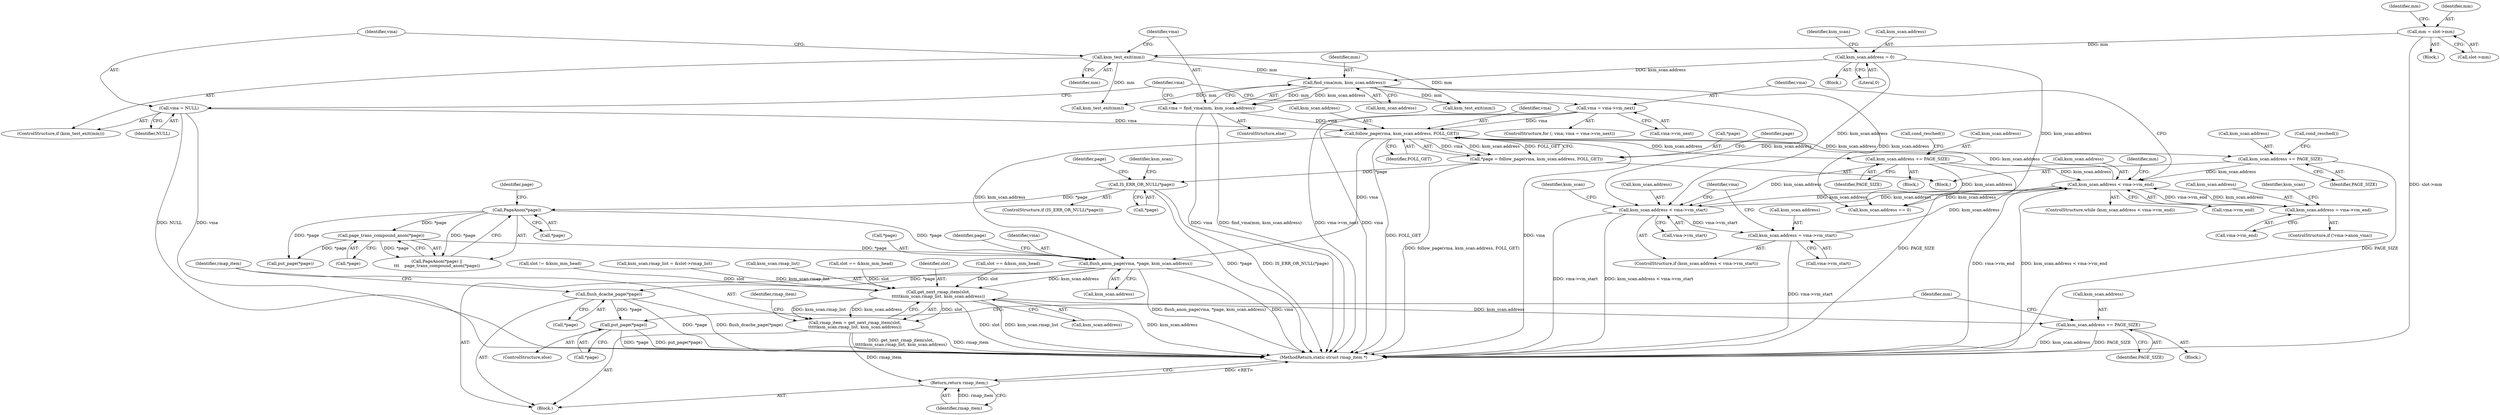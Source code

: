 digraph "0_linux_2b472611a32a72f4a118c069c2d62a1a3f087afd@pointer" {
"1000277" [label="(Call,flush_anon_page(vma, *page, ksm_scan.address))"];
"1000250" [label="(Call,follow_page(vma, ksm_scan.address, FOLL_GET))"];
"1000184" [label="(Call,vma = find_vma(mm, ksm_scan.address))"];
"1000186" [label="(Call,find_vma(mm, ksm_scan.address))"];
"1000178" [label="(Call,ksm_test_exit(mm))"];
"1000167" [label="(Call,mm = slot->mm)"];
"1000154" [label="(Call,ksm_scan.address = 0)"];
"1000180" [label="(Call,vma = NULL)"];
"1000193" [label="(Call,vma = vma->vm_next)"];
"1000235" [label="(Call,ksm_scan.address < vma->vm_end)"];
"1000208" [label="(Call,ksm_scan.address < vma->vm_start)"];
"1000261" [label="(Call,ksm_scan.address += PAGE_SIZE)"];
"1000215" [label="(Call,ksm_scan.address = vma->vm_start)"];
"1000227" [label="(Call,ksm_scan.address = vma->vm_end)"];
"1000327" [label="(Call,ksm_scan.address += PAGE_SIZE)"];
"1000273" [label="(Call,page_trans_compound_anon(*page))"];
"1000270" [label="(Call,PageAnon(*page))"];
"1000257" [label="(Call,IS_ERR_OR_NULL(*page))"];
"1000247" [label="(Call,*page = follow_page(vma, ksm_scan.address, FOLL_GET))"];
"1000284" [label="(Call,flush_dcache_page(*page))"];
"1000314" [label="(Call,put_page(*page))"];
"1000289" [label="(Call,get_next_rmap_item(slot,\n\t\t\t\t\tksm_scan.rmap_list, ksm_scan.address))"];
"1000287" [label="(Call,rmap_item = get_next_rmap_item(slot,\n\t\t\t\t\tksm_scan.rmap_list, ksm_scan.address))"];
"1000322" [label="(Return,return rmap_item;)"];
"1000308" [label="(Call,ksm_scan.address += PAGE_SIZE)"];
"1000227" [label="(Call,ksm_scan.address = vma->vm_end)"];
"1000177" [label="(ControlStructure,if (ksm_test_exit(mm)))"];
"1000359" [label="(Call,ksm_scan.address == 0)"];
"1000275" [label="(Identifier,page)"];
"1000279" [label="(Call,*page)"];
"1000277" [label="(Call,flush_anon_page(vma, *page, ksm_scan.address))"];
"1000420" [label="(MethodReturn,static struct rmap_item *)"];
"1000252" [label="(Call,ksm_scan.address)"];
"1000257" [label="(Call,IS_ERR_OR_NULL(*page))"];
"1000187" [label="(Identifier,mm)"];
"1000250" [label="(Call,follow_page(vma, ksm_scan.address, FOLL_GET))"];
"1000272" [label="(Identifier,page)"];
"1000183" [label="(ControlStructure,else)"];
"1000332" [label="(Call,cond_resched())"];
"1000260" [label="(Block,)"];
"1000175" [label="(Identifier,mm)"];
"1000298" [label="(Identifier,rmap_item)"];
"1000180" [label="(Call,vma = NULL)"];
"1000312" [label="(Identifier,PAGE_SIZE)"];
"1000225" [label="(Identifier,vma)"];
"1000308" [label="(Call,ksm_scan.address += PAGE_SIZE)"];
"1000188" [label="(Call,ksm_scan.address)"];
"1000179" [label="(Identifier,mm)"];
"1000322" [label="(Return,return rmap_item;)"];
"1000181" [label="(Identifier,vma)"];
"1000222" [label="(ControlStructure,if (!vma->anon_vma))"];
"1000270" [label="(Call,PageAnon(*page))"];
"1000185" [label="(Identifier,vma)"];
"1000209" [label="(Call,ksm_scan.address)"];
"1000258" [label="(Call,*page)"];
"1000299" [label="(Block,)"];
"1000194" [label="(Identifier,vma)"];
"1000265" [label="(Identifier,PAGE_SIZE)"];
"1000168" [label="(Identifier,mm)"];
"1000324" [label="(Call,put_page(*page))"];
"1000286" [label="(Identifier,page)"];
"1000212" [label="(Call,vma->vm_start)"];
"1000159" [label="(Call,ksm_scan.rmap_list = &slot->rmap_list)"];
"1000191" [label="(ControlStructure,for (; vma; vma = vma->vm_next))"];
"1000261" [label="(Call,ksm_scan.address += PAGE_SIZE)"];
"1000327" [label="(Call,ksm_scan.address += PAGE_SIZE)"];
"1000217" [label="(Identifier,ksm_scan)"];
"1000259" [label="(Identifier,page)"];
"1000107" [label="(Block,)"];
"1000235" [label="(Call,ksm_scan.address < vma->vm_end)"];
"1000323" [label="(Identifier,rmap_item)"];
"1000284" [label="(Call,flush_dcache_page(*page))"];
"1000245" [label="(Identifier,mm)"];
"1000242" [label="(Block,)"];
"1000228" [label="(Call,ksm_scan.address)"];
"1000287" [label="(Call,rmap_item = get_next_rmap_item(slot,\n\t\t\t\t\tksm_scan.rmap_list, ksm_scan.address))"];
"1000154" [label="(Call,ksm_scan.address = 0)"];
"1000334" [label="(Call,ksm_test_exit(mm))"];
"1000216" [label="(Call,ksm_scan.address)"];
"1000169" [label="(Call,slot->mm)"];
"1000263" [label="(Identifier,ksm_scan)"];
"1000161" [label="(Identifier,ksm_scan)"];
"1000409" [label="(Call,slot != &ksm_mm_head)"];
"1000285" [label="(Call,*page)"];
"1000291" [label="(Call,ksm_scan.rmap_list)"];
"1000186" [label="(Call,find_vma(mm, ksm_scan.address))"];
"1000184" [label="(Call,vma = find_vma(mm, ksm_scan.address))"];
"1000309" [label="(Call,ksm_scan.address)"];
"1000195" [label="(Call,vma->vm_next)"];
"1000155" [label="(Call,ksm_scan.address)"];
"1000314" [label="(Call,put_page(*page))"];
"1000269" [label="(Call,PageAnon(*page) ||\n\t\t\t    page_trans_compound_anon(*page))"];
"1000266" [label="(Call,cond_resched())"];
"1000315" [label="(Call,*page)"];
"1000234" [label="(ControlStructure,while (ksm_scan.address < vma->vm_end))"];
"1000126" [label="(Call,slot == &ksm_mm_head)"];
"1000248" [label="(Call,*page)"];
"1000244" [label="(Call,ksm_test_exit(mm))"];
"1000290" [label="(Identifier,slot)"];
"1000158" [label="(Literal,0)"];
"1000271" [label="(Call,*page)"];
"1000147" [label="(Call,slot == &ksm_mm_head)"];
"1000193" [label="(Call,vma = vma->vm_next)"];
"1000207" [label="(ControlStructure,if (ksm_scan.address < vma->vm_start))"];
"1000276" [label="(Block,)"];
"1000262" [label="(Call,ksm_scan.address)"];
"1000320" [label="(Identifier,mm)"];
"1000255" [label="(Identifier,FOLL_GET)"];
"1000294" [label="(Call,ksm_scan.address)"];
"1000288" [label="(Identifier,rmap_item)"];
"1000192" [label="(Identifier,vma)"];
"1000289" [label="(Call,get_next_rmap_item(slot,\n\t\t\t\t\tksm_scan.rmap_list, ksm_scan.address))"];
"1000239" [label="(Call,vma->vm_end)"];
"1000313" [label="(ControlStructure,else)"];
"1000247" [label="(Call,*page = follow_page(vma, ksm_scan.address, FOLL_GET))"];
"1000182" [label="(Identifier,NULL)"];
"1000251" [label="(Identifier,vma)"];
"1000256" [label="(ControlStructure,if (IS_ERR_OR_NULL(*page)))"];
"1000219" [label="(Call,vma->vm_start)"];
"1000178" [label="(Call,ksm_test_exit(mm))"];
"1000130" [label="(Block,)"];
"1000281" [label="(Call,ksm_scan.address)"];
"1000236" [label="(Call,ksm_scan.address)"];
"1000328" [label="(Call,ksm_scan.address)"];
"1000273" [label="(Call,page_trans_compound_anon(*page))"];
"1000231" [label="(Call,vma->vm_end)"];
"1000215" [label="(Call,ksm_scan.address = vma->vm_start)"];
"1000237" [label="(Identifier,ksm_scan)"];
"1000331" [label="(Identifier,PAGE_SIZE)"];
"1000208" [label="(Call,ksm_scan.address < vma->vm_start)"];
"1000278" [label="(Identifier,vma)"];
"1000167" [label="(Call,mm = slot->mm)"];
"1000274" [label="(Call,*page)"];
"1000277" -> "1000276"  [label="AST: "];
"1000277" -> "1000281"  [label="CFG: "];
"1000278" -> "1000277"  [label="AST: "];
"1000279" -> "1000277"  [label="AST: "];
"1000281" -> "1000277"  [label="AST: "];
"1000286" -> "1000277"  [label="CFG: "];
"1000277" -> "1000420"  [label="DDG: vma"];
"1000277" -> "1000420"  [label="DDG: flush_anon_page(vma, *page, ksm_scan.address)"];
"1000250" -> "1000277"  [label="DDG: vma"];
"1000250" -> "1000277"  [label="DDG: ksm_scan.address"];
"1000273" -> "1000277"  [label="DDG: *page"];
"1000270" -> "1000277"  [label="DDG: *page"];
"1000277" -> "1000284"  [label="DDG: *page"];
"1000277" -> "1000289"  [label="DDG: ksm_scan.address"];
"1000250" -> "1000247"  [label="AST: "];
"1000250" -> "1000255"  [label="CFG: "];
"1000251" -> "1000250"  [label="AST: "];
"1000252" -> "1000250"  [label="AST: "];
"1000255" -> "1000250"  [label="AST: "];
"1000247" -> "1000250"  [label="CFG: "];
"1000250" -> "1000420"  [label="DDG: vma"];
"1000250" -> "1000420"  [label="DDG: FOLL_GET"];
"1000250" -> "1000247"  [label="DDG: vma"];
"1000250" -> "1000247"  [label="DDG: ksm_scan.address"];
"1000250" -> "1000247"  [label="DDG: FOLL_GET"];
"1000184" -> "1000250"  [label="DDG: vma"];
"1000180" -> "1000250"  [label="DDG: vma"];
"1000193" -> "1000250"  [label="DDG: vma"];
"1000235" -> "1000250"  [label="DDG: ksm_scan.address"];
"1000250" -> "1000261"  [label="DDG: ksm_scan.address"];
"1000250" -> "1000327"  [label="DDG: ksm_scan.address"];
"1000184" -> "1000183"  [label="AST: "];
"1000184" -> "1000186"  [label="CFG: "];
"1000185" -> "1000184"  [label="AST: "];
"1000186" -> "1000184"  [label="AST: "];
"1000192" -> "1000184"  [label="CFG: "];
"1000184" -> "1000420"  [label="DDG: vma"];
"1000184" -> "1000420"  [label="DDG: find_vma(mm, ksm_scan.address)"];
"1000186" -> "1000184"  [label="DDG: mm"];
"1000186" -> "1000184"  [label="DDG: ksm_scan.address"];
"1000186" -> "1000188"  [label="CFG: "];
"1000187" -> "1000186"  [label="AST: "];
"1000188" -> "1000186"  [label="AST: "];
"1000178" -> "1000186"  [label="DDG: mm"];
"1000154" -> "1000186"  [label="DDG: ksm_scan.address"];
"1000186" -> "1000208"  [label="DDG: ksm_scan.address"];
"1000186" -> "1000244"  [label="DDG: mm"];
"1000186" -> "1000334"  [label="DDG: mm"];
"1000186" -> "1000359"  [label="DDG: ksm_scan.address"];
"1000178" -> "1000177"  [label="AST: "];
"1000178" -> "1000179"  [label="CFG: "];
"1000179" -> "1000178"  [label="AST: "];
"1000181" -> "1000178"  [label="CFG: "];
"1000185" -> "1000178"  [label="CFG: "];
"1000167" -> "1000178"  [label="DDG: mm"];
"1000178" -> "1000244"  [label="DDG: mm"];
"1000178" -> "1000334"  [label="DDG: mm"];
"1000167" -> "1000107"  [label="AST: "];
"1000167" -> "1000169"  [label="CFG: "];
"1000168" -> "1000167"  [label="AST: "];
"1000169" -> "1000167"  [label="AST: "];
"1000175" -> "1000167"  [label="CFG: "];
"1000167" -> "1000420"  [label="DDG: slot->mm"];
"1000154" -> "1000130"  [label="AST: "];
"1000154" -> "1000158"  [label="CFG: "];
"1000155" -> "1000154"  [label="AST: "];
"1000158" -> "1000154"  [label="AST: "];
"1000161" -> "1000154"  [label="CFG: "];
"1000154" -> "1000208"  [label="DDG: ksm_scan.address"];
"1000154" -> "1000359"  [label="DDG: ksm_scan.address"];
"1000180" -> "1000177"  [label="AST: "];
"1000180" -> "1000182"  [label="CFG: "];
"1000181" -> "1000180"  [label="AST: "];
"1000182" -> "1000180"  [label="AST: "];
"1000192" -> "1000180"  [label="CFG: "];
"1000180" -> "1000420"  [label="DDG: NULL"];
"1000180" -> "1000420"  [label="DDG: vma"];
"1000193" -> "1000191"  [label="AST: "];
"1000193" -> "1000195"  [label="CFG: "];
"1000194" -> "1000193"  [label="AST: "];
"1000195" -> "1000193"  [label="AST: "];
"1000192" -> "1000193"  [label="CFG: "];
"1000193" -> "1000420"  [label="DDG: vma"];
"1000193" -> "1000420"  [label="DDG: vma->vm_next"];
"1000235" -> "1000234"  [label="AST: "];
"1000235" -> "1000239"  [label="CFG: "];
"1000236" -> "1000235"  [label="AST: "];
"1000239" -> "1000235"  [label="AST: "];
"1000245" -> "1000235"  [label="CFG: "];
"1000194" -> "1000235"  [label="CFG: "];
"1000235" -> "1000420"  [label="DDG: vma->vm_end"];
"1000235" -> "1000420"  [label="DDG: ksm_scan.address < vma->vm_end"];
"1000235" -> "1000208"  [label="DDG: ksm_scan.address"];
"1000235" -> "1000227"  [label="DDG: vma->vm_end"];
"1000208" -> "1000235"  [label="DDG: ksm_scan.address"];
"1000215" -> "1000235"  [label="DDG: ksm_scan.address"];
"1000227" -> "1000235"  [label="DDG: ksm_scan.address"];
"1000327" -> "1000235"  [label="DDG: ksm_scan.address"];
"1000261" -> "1000235"  [label="DDG: ksm_scan.address"];
"1000235" -> "1000359"  [label="DDG: ksm_scan.address"];
"1000208" -> "1000207"  [label="AST: "];
"1000208" -> "1000212"  [label="CFG: "];
"1000209" -> "1000208"  [label="AST: "];
"1000212" -> "1000208"  [label="AST: "];
"1000217" -> "1000208"  [label="CFG: "];
"1000225" -> "1000208"  [label="CFG: "];
"1000208" -> "1000420"  [label="DDG: ksm_scan.address < vma->vm_start"];
"1000208" -> "1000420"  [label="DDG: vma->vm_start"];
"1000261" -> "1000208"  [label="DDG: ksm_scan.address"];
"1000208" -> "1000215"  [label="DDG: vma->vm_start"];
"1000261" -> "1000260"  [label="AST: "];
"1000261" -> "1000265"  [label="CFG: "];
"1000262" -> "1000261"  [label="AST: "];
"1000265" -> "1000261"  [label="AST: "];
"1000266" -> "1000261"  [label="CFG: "];
"1000261" -> "1000420"  [label="DDG: PAGE_SIZE"];
"1000261" -> "1000359"  [label="DDG: ksm_scan.address"];
"1000215" -> "1000207"  [label="AST: "];
"1000215" -> "1000219"  [label="CFG: "];
"1000216" -> "1000215"  [label="AST: "];
"1000219" -> "1000215"  [label="AST: "];
"1000225" -> "1000215"  [label="CFG: "];
"1000215" -> "1000420"  [label="DDG: vma->vm_start"];
"1000227" -> "1000222"  [label="AST: "];
"1000227" -> "1000231"  [label="CFG: "];
"1000228" -> "1000227"  [label="AST: "];
"1000231" -> "1000227"  [label="AST: "];
"1000237" -> "1000227"  [label="CFG: "];
"1000327" -> "1000242"  [label="AST: "];
"1000327" -> "1000331"  [label="CFG: "];
"1000328" -> "1000327"  [label="AST: "];
"1000331" -> "1000327"  [label="AST: "];
"1000332" -> "1000327"  [label="CFG: "];
"1000327" -> "1000420"  [label="DDG: PAGE_SIZE"];
"1000273" -> "1000269"  [label="AST: "];
"1000273" -> "1000274"  [label="CFG: "];
"1000274" -> "1000273"  [label="AST: "];
"1000269" -> "1000273"  [label="CFG: "];
"1000273" -> "1000269"  [label="DDG: *page"];
"1000270" -> "1000273"  [label="DDG: *page"];
"1000273" -> "1000324"  [label="DDG: *page"];
"1000270" -> "1000269"  [label="AST: "];
"1000270" -> "1000271"  [label="CFG: "];
"1000271" -> "1000270"  [label="AST: "];
"1000275" -> "1000270"  [label="CFG: "];
"1000269" -> "1000270"  [label="CFG: "];
"1000270" -> "1000269"  [label="DDG: *page"];
"1000257" -> "1000270"  [label="DDG: *page"];
"1000270" -> "1000324"  [label="DDG: *page"];
"1000257" -> "1000256"  [label="AST: "];
"1000257" -> "1000258"  [label="CFG: "];
"1000258" -> "1000257"  [label="AST: "];
"1000263" -> "1000257"  [label="CFG: "];
"1000272" -> "1000257"  [label="CFG: "];
"1000257" -> "1000420"  [label="DDG: *page"];
"1000257" -> "1000420"  [label="DDG: IS_ERR_OR_NULL(*page)"];
"1000247" -> "1000257"  [label="DDG: *page"];
"1000247" -> "1000242"  [label="AST: "];
"1000248" -> "1000247"  [label="AST: "];
"1000259" -> "1000247"  [label="CFG: "];
"1000247" -> "1000420"  [label="DDG: follow_page(vma, ksm_scan.address, FOLL_GET)"];
"1000284" -> "1000276"  [label="AST: "];
"1000284" -> "1000285"  [label="CFG: "];
"1000285" -> "1000284"  [label="AST: "];
"1000288" -> "1000284"  [label="CFG: "];
"1000284" -> "1000420"  [label="DDG: *page"];
"1000284" -> "1000420"  [label="DDG: flush_dcache_page(*page)"];
"1000284" -> "1000314"  [label="DDG: *page"];
"1000314" -> "1000313"  [label="AST: "];
"1000314" -> "1000315"  [label="CFG: "];
"1000315" -> "1000314"  [label="AST: "];
"1000320" -> "1000314"  [label="CFG: "];
"1000314" -> "1000420"  [label="DDG: *page"];
"1000314" -> "1000420"  [label="DDG: put_page(*page)"];
"1000289" -> "1000287"  [label="AST: "];
"1000289" -> "1000294"  [label="CFG: "];
"1000290" -> "1000289"  [label="AST: "];
"1000291" -> "1000289"  [label="AST: "];
"1000294" -> "1000289"  [label="AST: "];
"1000287" -> "1000289"  [label="CFG: "];
"1000289" -> "1000420"  [label="DDG: ksm_scan.rmap_list"];
"1000289" -> "1000420"  [label="DDG: ksm_scan.address"];
"1000289" -> "1000420"  [label="DDG: slot"];
"1000289" -> "1000287"  [label="DDG: slot"];
"1000289" -> "1000287"  [label="DDG: ksm_scan.rmap_list"];
"1000289" -> "1000287"  [label="DDG: ksm_scan.address"];
"1000147" -> "1000289"  [label="DDG: slot"];
"1000126" -> "1000289"  [label="DDG: slot"];
"1000409" -> "1000289"  [label="DDG: slot"];
"1000159" -> "1000289"  [label="DDG: ksm_scan.rmap_list"];
"1000289" -> "1000308"  [label="DDG: ksm_scan.address"];
"1000287" -> "1000276"  [label="AST: "];
"1000288" -> "1000287"  [label="AST: "];
"1000298" -> "1000287"  [label="CFG: "];
"1000287" -> "1000420"  [label="DDG: get_next_rmap_item(slot,\n\t\t\t\t\tksm_scan.rmap_list, ksm_scan.address)"];
"1000287" -> "1000420"  [label="DDG: rmap_item"];
"1000287" -> "1000322"  [label="DDG: rmap_item"];
"1000322" -> "1000276"  [label="AST: "];
"1000322" -> "1000323"  [label="CFG: "];
"1000323" -> "1000322"  [label="AST: "];
"1000420" -> "1000322"  [label="CFG: "];
"1000322" -> "1000420"  [label="DDG: <RET>"];
"1000323" -> "1000322"  [label="DDG: rmap_item"];
"1000308" -> "1000299"  [label="AST: "];
"1000308" -> "1000312"  [label="CFG: "];
"1000309" -> "1000308"  [label="AST: "];
"1000312" -> "1000308"  [label="AST: "];
"1000320" -> "1000308"  [label="CFG: "];
"1000308" -> "1000420"  [label="DDG: ksm_scan.address"];
"1000308" -> "1000420"  [label="DDG: PAGE_SIZE"];
}

